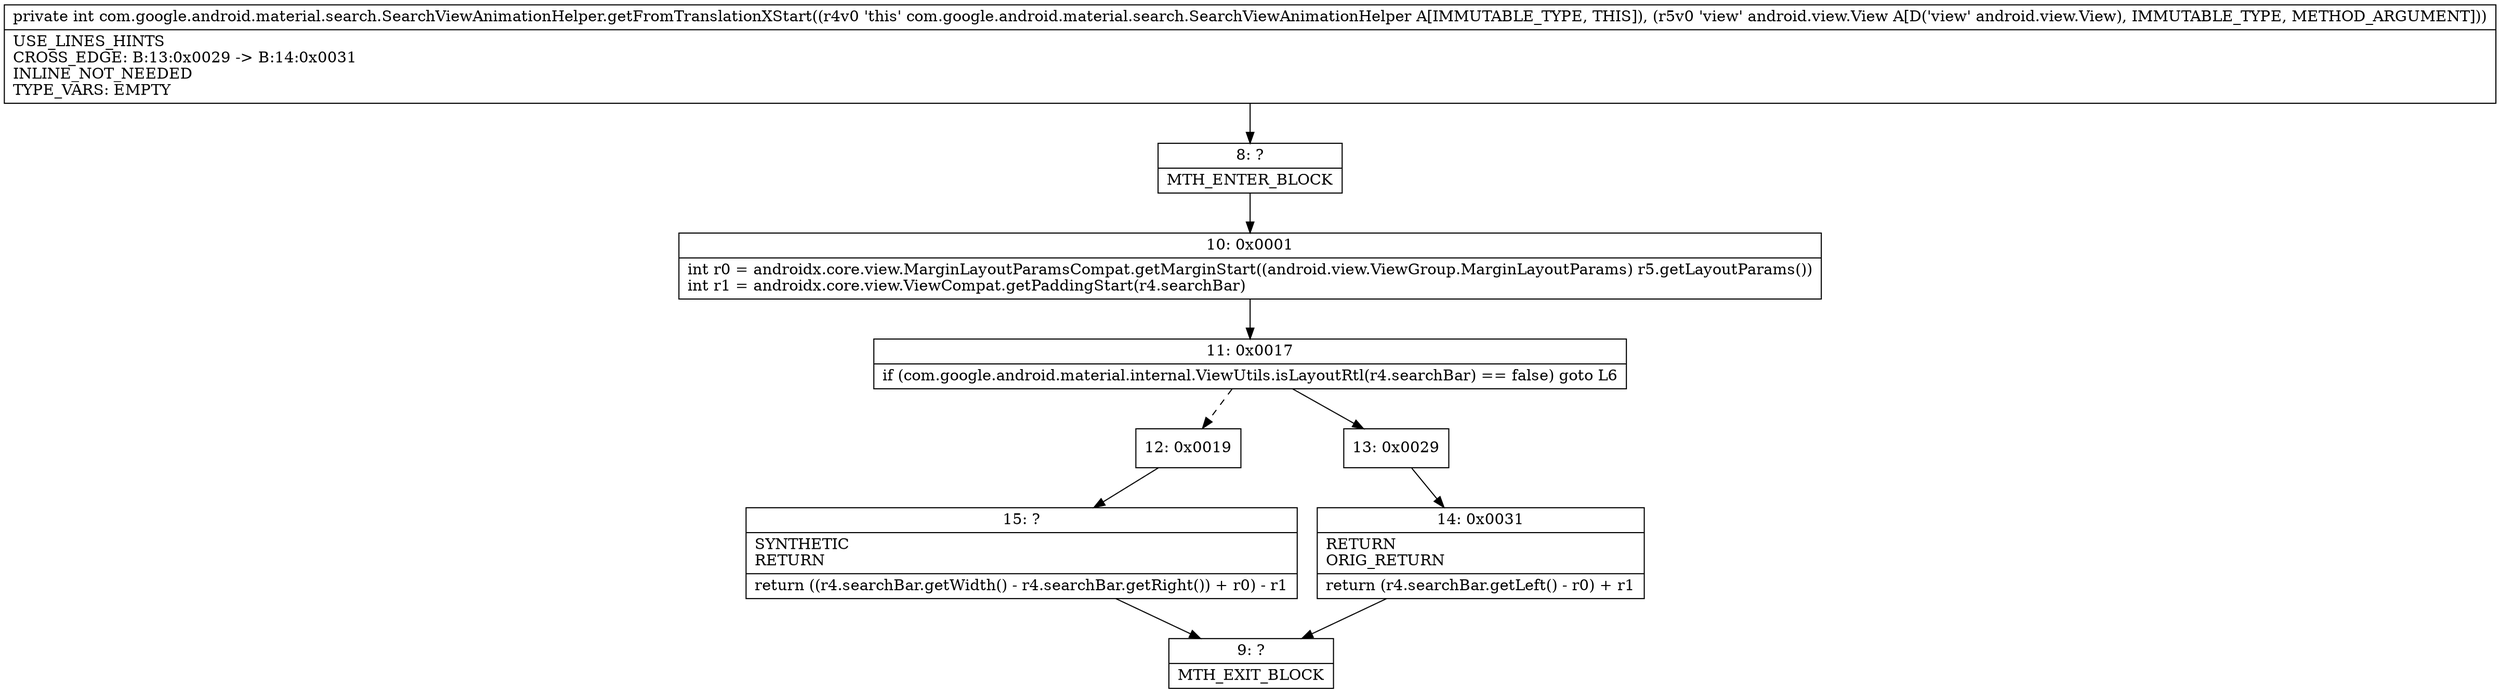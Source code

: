 digraph "CFG forcom.google.android.material.search.SearchViewAnimationHelper.getFromTranslationXStart(Landroid\/view\/View;)I" {
Node_8 [shape=record,label="{8\:\ ?|MTH_ENTER_BLOCK\l}"];
Node_10 [shape=record,label="{10\:\ 0x0001|int r0 = androidx.core.view.MarginLayoutParamsCompat.getMarginStart((android.view.ViewGroup.MarginLayoutParams) r5.getLayoutParams())\lint r1 = androidx.core.view.ViewCompat.getPaddingStart(r4.searchBar)\l}"];
Node_11 [shape=record,label="{11\:\ 0x0017|if (com.google.android.material.internal.ViewUtils.isLayoutRtl(r4.searchBar) == false) goto L6\l}"];
Node_12 [shape=record,label="{12\:\ 0x0019}"];
Node_15 [shape=record,label="{15\:\ ?|SYNTHETIC\lRETURN\l|return ((r4.searchBar.getWidth() \- r4.searchBar.getRight()) + r0) \- r1\l}"];
Node_9 [shape=record,label="{9\:\ ?|MTH_EXIT_BLOCK\l}"];
Node_13 [shape=record,label="{13\:\ 0x0029}"];
Node_14 [shape=record,label="{14\:\ 0x0031|RETURN\lORIG_RETURN\l|return (r4.searchBar.getLeft() \- r0) + r1\l}"];
MethodNode[shape=record,label="{private int com.google.android.material.search.SearchViewAnimationHelper.getFromTranslationXStart((r4v0 'this' com.google.android.material.search.SearchViewAnimationHelper A[IMMUTABLE_TYPE, THIS]), (r5v0 'view' android.view.View A[D('view' android.view.View), IMMUTABLE_TYPE, METHOD_ARGUMENT]))  | USE_LINES_HINTS\lCROSS_EDGE: B:13:0x0029 \-\> B:14:0x0031\lINLINE_NOT_NEEDED\lTYPE_VARS: EMPTY\l}"];
MethodNode -> Node_8;Node_8 -> Node_10;
Node_10 -> Node_11;
Node_11 -> Node_12[style=dashed];
Node_11 -> Node_13;
Node_12 -> Node_15;
Node_15 -> Node_9;
Node_13 -> Node_14;
Node_14 -> Node_9;
}

